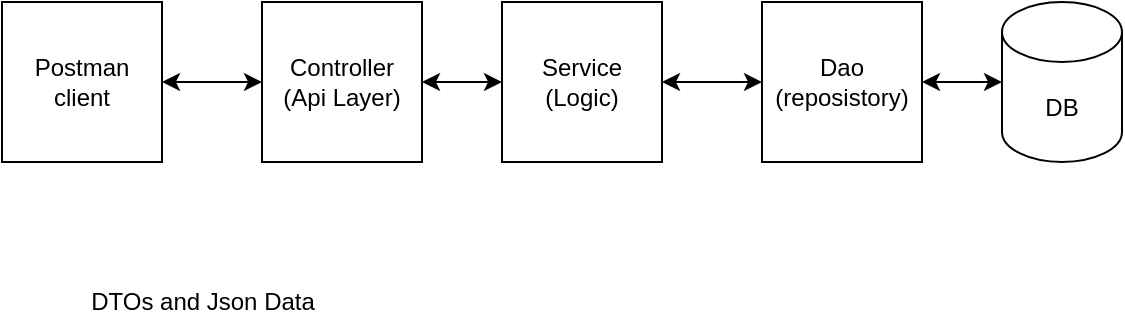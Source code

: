 <mxfile version="20.8.15" type="device"><diagram name="Page-1" id="5zCqpq9pf9e2ykr5TqV2"><mxGraphModel dx="833" dy="476" grid="1" gridSize="10" guides="1" tooltips="1" connect="1" arrows="1" fold="1" page="1" pageScale="1" pageWidth="850" pageHeight="1100" math="0" shadow="0"><root><mxCell id="0"/><mxCell id="1" parent="0"/><mxCell id="McRtczgC0xCtenuL1Ohk-2" value="Postman client" style="whiteSpace=wrap;html=1;aspect=fixed;" parent="1" vertex="1"><mxGeometry x="30" y="200" width="80" height="80" as="geometry"/></mxCell><mxCell id="McRtczgC0xCtenuL1Ohk-3" value="Controller&lt;br&gt;(Api Layer)" style="whiteSpace=wrap;html=1;aspect=fixed;" parent="1" vertex="1"><mxGeometry x="160" y="200" width="80" height="80" as="geometry"/></mxCell><mxCell id="McRtczgC0xCtenuL1Ohk-4" value="Service&lt;br&gt;(Logic)" style="whiteSpace=wrap;html=1;aspect=fixed;" parent="1" vertex="1"><mxGeometry x="280" y="200" width="80" height="80" as="geometry"/></mxCell><mxCell id="McRtczgC0xCtenuL1Ohk-5" value="Dao&lt;br&gt;(reposistory)" style="whiteSpace=wrap;html=1;aspect=fixed;" parent="1" vertex="1"><mxGeometry x="410" y="200" width="80" height="80" as="geometry"/></mxCell><mxCell id="McRtczgC0xCtenuL1Ohk-6" value="DB" style="shape=cylinder3;whiteSpace=wrap;html=1;boundedLbl=1;backgroundOutline=1;size=15;" parent="1" vertex="1"><mxGeometry x="530" y="200" width="60" height="80" as="geometry"/></mxCell><mxCell id="McRtczgC0xCtenuL1Ohk-22" value="DTOs and Json Data" style="text;html=1;align=center;verticalAlign=middle;resizable=0;points=[];autosize=1;strokeColor=none;fillColor=none;" parent="1" vertex="1"><mxGeometry x="60" y="335" width="140" height="30" as="geometry"/></mxCell><mxCell id="EvNWH7DKOddVx_ihlVXg-4" value="" style="endArrow=classic;startArrow=classic;html=1;rounded=0;entryX=1;entryY=0.5;entryDx=0;entryDy=0;exitX=0;exitY=0.5;exitDx=0;exitDy=0;" edge="1" parent="1" source="McRtczgC0xCtenuL1Ohk-3" target="McRtczgC0xCtenuL1Ohk-2"><mxGeometry width="50" height="50" relative="1" as="geometry"><mxPoint x="400" y="270" as="sourcePoint"/><mxPoint x="450" y="220" as="targetPoint"/></mxGeometry></mxCell><mxCell id="EvNWH7DKOddVx_ihlVXg-5" value="" style="endArrow=classic;startArrow=classic;html=1;rounded=0;entryX=1;entryY=0.5;entryDx=0;entryDy=0;exitX=0;exitY=0.5;exitDx=0;exitDy=0;" edge="1" parent="1" source="McRtczgC0xCtenuL1Ohk-4" target="McRtczgC0xCtenuL1Ohk-3"><mxGeometry width="50" height="50" relative="1" as="geometry"><mxPoint x="170" y="250" as="sourcePoint"/><mxPoint x="120" y="250" as="targetPoint"/></mxGeometry></mxCell><mxCell id="EvNWH7DKOddVx_ihlVXg-8" value="" style="endArrow=classic;startArrow=classic;html=1;rounded=0;entryX=0;entryY=0.5;entryDx=0;entryDy=0;exitX=1;exitY=0.5;exitDx=0;exitDy=0;" edge="1" parent="1" source="McRtczgC0xCtenuL1Ohk-4" target="McRtczgC0xCtenuL1Ohk-5"><mxGeometry width="50" height="50" relative="1" as="geometry"><mxPoint x="290" y="250" as="sourcePoint"/><mxPoint x="250" y="250" as="targetPoint"/></mxGeometry></mxCell><mxCell id="EvNWH7DKOddVx_ihlVXg-9" value="" style="endArrow=classic;startArrow=classic;html=1;rounded=0;entryX=1;entryY=0.5;entryDx=0;entryDy=0;exitX=0;exitY=0.5;exitDx=0;exitDy=0;exitPerimeter=0;" edge="1" parent="1" source="McRtczgC0xCtenuL1Ohk-6" target="McRtczgC0xCtenuL1Ohk-5"><mxGeometry width="50" height="50" relative="1" as="geometry"><mxPoint x="370" y="250" as="sourcePoint"/><mxPoint x="420" y="250" as="targetPoint"/></mxGeometry></mxCell></root></mxGraphModel></diagram></mxfile>